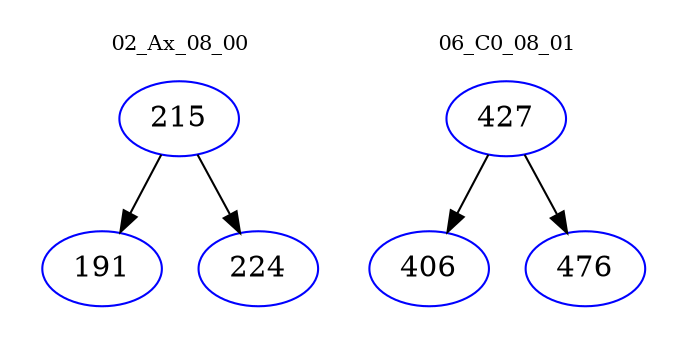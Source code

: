 digraph{
subgraph cluster_0 {
color = white
label = "02_Ax_08_00";
fontsize=10;
T0_215 [label="215", color="blue"]
T0_215 -> T0_191 [color="black"]
T0_191 [label="191", color="blue"]
T0_215 -> T0_224 [color="black"]
T0_224 [label="224", color="blue"]
}
subgraph cluster_1 {
color = white
label = "06_C0_08_01";
fontsize=10;
T1_427 [label="427", color="blue"]
T1_427 -> T1_406 [color="black"]
T1_406 [label="406", color="blue"]
T1_427 -> T1_476 [color="black"]
T1_476 [label="476", color="blue"]
}
}
